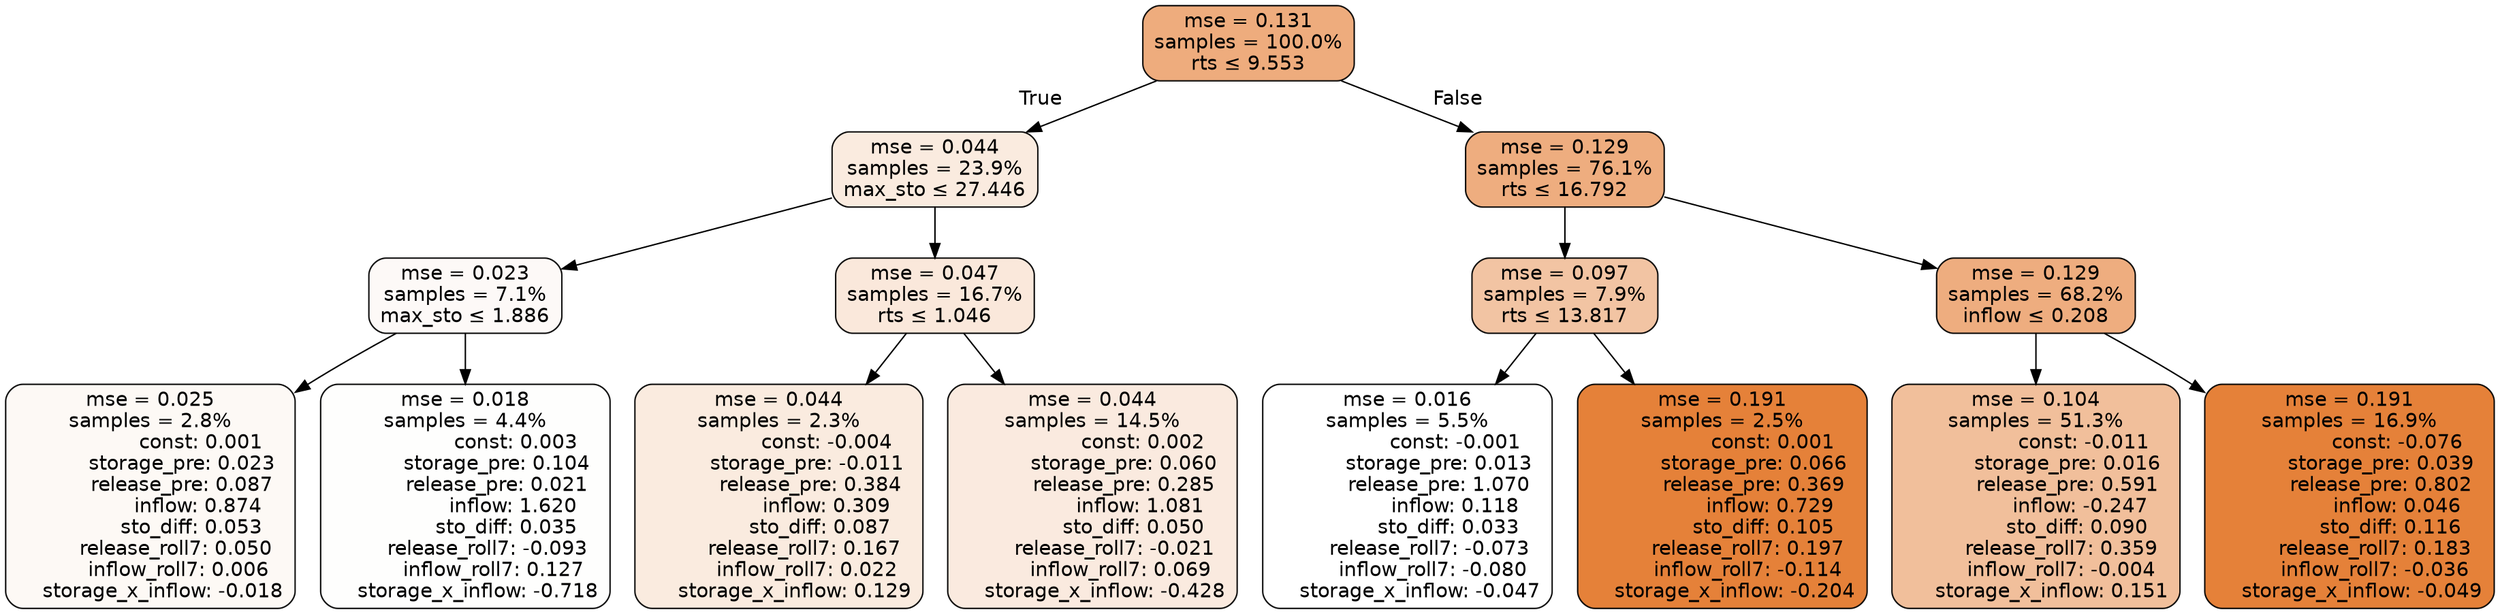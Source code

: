 digraph tree {
bgcolor="transparent"
node [shape=rectangle, style="filled, rounded", color="black", fontname=helvetica] ;
edge [fontname=helvetica] ;
	"0" [label="mse = 0.131
samples = 100.0%
rts &le; 9.553", fillcolor="#eeac7d"]
	"1" [label="mse = 0.044
samples = 23.9%
max_sto &le; 27.446", fillcolor="#faebdf"]
	"2" [label="mse = 0.023
samples = 7.1%
max_sto &le; 1.886", fillcolor="#fdf9f7"]
	"3" [label="mse = 0.025
samples = 2.8%
                const: 0.001
          storage_pre: 0.023
          release_pre: 0.087
               inflow: 0.874
             sto_diff: 0.053
        release_roll7: 0.050
         inflow_roll7: 0.006
    storage_x_inflow: -0.018", fillcolor="#fdf9f5"]
	"4" [label="mse = 0.018
samples = 4.4%
                const: 0.003
          storage_pre: 0.104
          release_pre: 0.021
               inflow: 1.620
             sto_diff: 0.035
       release_roll7: -0.093
         inflow_roll7: 0.127
    storage_x_inflow: -0.718", fillcolor="#fefefd"]
	"5" [label="mse = 0.047
samples = 16.7%
rts &le; 1.046", fillcolor="#fae8db"]
	"6" [label="mse = 0.044
samples = 2.3%
               const: -0.004
         storage_pre: -0.011
          release_pre: 0.384
               inflow: 0.309
             sto_diff: 0.087
        release_roll7: 0.167
         inflow_roll7: 0.022
     storage_x_inflow: 0.129", fillcolor="#faebdf"]
	"7" [label="mse = 0.044
samples = 14.5%
                const: 0.002
          storage_pre: 0.060
          release_pre: 0.285
               inflow: 1.081
             sto_diff: 0.050
       release_roll7: -0.021
         inflow_roll7: 0.069
    storage_x_inflow: -0.428", fillcolor="#faeadf"]
	"8" [label="mse = 0.129
samples = 76.1%
rts &le; 16.792", fillcolor="#eead7f"]
	"9" [label="mse = 0.097
samples = 7.9%
rts &le; 13.817", fillcolor="#f2c4a3"]
	"10" [label="mse = 0.016
samples = 5.5%
               const: -0.001
          storage_pre: 0.013
          release_pre: 1.070
               inflow: 0.118
             sto_diff: 0.033
       release_roll7: -0.073
        inflow_roll7: -0.080
    storage_x_inflow: -0.047", fillcolor="#ffffff"]
	"11" [label="mse = 0.191
samples = 2.5%
                const: 0.001
          storage_pre: 0.066
          release_pre: 0.369
               inflow: 0.729
             sto_diff: 0.105
        release_roll7: 0.197
        inflow_roll7: -0.114
    storage_x_inflow: -0.204", fillcolor="#e58139"]
	"12" [label="mse = 0.129
samples = 68.2%
inflow &le; 0.208", fillcolor="#eead7f"]
	"13" [label="mse = 0.104
samples = 51.3%
               const: -0.011
          storage_pre: 0.016
          release_pre: 0.591
              inflow: -0.247
             sto_diff: 0.090
        release_roll7: 0.359
        inflow_roll7: -0.004
     storage_x_inflow: 0.151", fillcolor="#f1bf9b"]
	"14" [label="mse = 0.191
samples = 16.9%
               const: -0.076
          storage_pre: 0.039
          release_pre: 0.802
               inflow: 0.046
             sto_diff: 0.116
        release_roll7: 0.183
        inflow_roll7: -0.036
    storage_x_inflow: -0.049", fillcolor="#e58139"]

	"0" -> "1" [labeldistance=2.5, labelangle=45, headlabel="True"]
	"1" -> "2"
	"2" -> "3"
	"2" -> "4"
	"1" -> "5"
	"5" -> "6"
	"5" -> "7"
	"0" -> "8" [labeldistance=2.5, labelangle=-45, headlabel="False"]
	"8" -> "9"
	"9" -> "10"
	"9" -> "11"
	"8" -> "12"
	"12" -> "13"
	"12" -> "14"
}